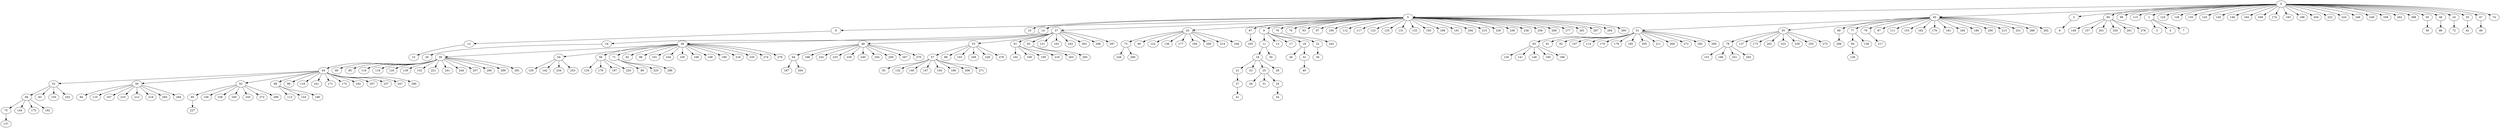 digraph arbol {0 -> 5[Label=1];
0 -> 45[Label=1];
0 -> 2[Label=8];
0 -> 60[Label=1];
0 -> 96[Label=1];
0 -> 115[Label=1];
0 -> 1[Label=8];
0 -> 124[Label=1];
0 -> 128[Label=1];
0 -> 135[Label=1];
0 -> 143[Label=1];
0 -> 145[Label=1];
0 -> 146[Label=1];
0 -> 164[Label=1];
0 -> 168[Label=1];
0 -> 174[Label=1];
0 -> 193[Label=1];
0 -> 196[Label=1];
0 -> 204[Label=1];
0 -> 222[Label=1];
0 -> 224[Label=1];
0 -> 246[Label=1];
0 -> 249[Label=1];
0 -> 258[Label=1];
0 -> 262[Label=1];
0 -> 298[Label=1];
1 -> 3[Label=5];
1 -> 4[Label=4];
1 -> 7[Label=1];
5 -> 8[Label=5];
5 -> 10[Label=6];
5 -> 14[Label=3];
5 -> 37[Label=1];
5 -> 43[Label=1];
5 -> 67[Label=1];
5 -> 9[Label=2];
5 -> 70[Label=1];
5 -> 76[Label=1];
0 -> 50[Label=2];
5 -> 93[Label=1];
5 -> 97[Label=1];
5 -> 100[Label=1];
0 -> 46[Label=2];
5 -> 112[Label=1];
2 -> 6[Label=1];
5 -> 117[Label=1];
0 -> 24[Label=2];
5 -> 123[Label=1];
5 -> 125[Label=1];
5 -> 131[Label=1];
5 -> 133[Label=1];
5 -> 183[Label=1];
5 -> 189[Label=1];
5 -> 191[Label=1];
5 -> 206[Label=1];
5 -> 215[Label=1];
5 -> 230[Label=1];
5 -> 236[Label=1];
5 -> 238[Label=1];
5 -> 256[Label=1];
5 -> 268[Label=1];
5 -> 277[Label=1];
5 -> 281[Label=1];
5 -> 287[Label=1];
5 -> 294[Label=1];
5 -> 295[Label=1];
8 -> 12[Label=2];
9 -> 11[Label=1];
9 -> 13[Label=3];
9 -> 17[Label=3];
9 -> 18[Label=1];
9 -> 22[Label=1];
11 -> 19[Label=1];
11 -> 30[Label=1];
12 -> 15[Label=2];
14 -> 16[Label=1];
16 -> 20[Label=2];
18 -> 26[Label=2];
18 -> 32[Label=2];
19 -> 21[Label=1];
19 -> 23[Label=1];
19 -> 25[Label=1];
19 -> 28[Label=1];
21 -> 27[Label=2];
22 -> 36[Label=1];
24 -> 72[Label=1];
25 -> 29[Label=2];
25 -> 31[Label=1];
25 -> 33[Label=1];
27 -> 41[Label=1];
32 -> 40[Label=1];
33 -> 34[Label=1];
35 -> 42[Label=1];
37 -> 38[Label=1];
37 -> 48[Label=1];
37 -> 53[Label=1];
37 -> 61[Label=1];
37 -> 65[Label=1];
37 -> 121[Label=1];
37 -> 163[Label=1];
37 -> 243[Label=1];
37 -> 263[Label=1];
37 -> 296[Label=1];
37 -> 297[Label=1];
38 -> 39[Label=1];
38 -> 54[Label=1];
38 -> 58[Label=1];
38 -> 71[Label=1];
38 -> 82[Label=1];
38 -> 98[Label=1];
38 -> 101[Label=1];
38 -> 104[Label=1];
38 -> 105[Label=1];
38 -> 106[Label=1];
38 -> 108[Label=1];
38 -> 190[Label=1];
38 -> 218[Label=1];
38 -> 235[Label=1];
38 -> 274[Label=1];
38 -> 279[Label=1];
39 -> 44[Label=1];
39 -> 80[Label=1];
39 -> 85[Label=1];
39 -> 116[Label=1];
39 -> 118[Label=1];
39 -> 120[Label=1];
39 -> 139[Label=1];
39 -> 152[Label=1];
39 -> 221[Label=1];
39 -> 241[Label=1];
39 -> 244[Label=1];
39 -> 257[Label=1];
39 -> 260[Label=1];
39 -> 289[Label=1];
39 -> 291[Label=1];
43 -> 73[Label=1];
43 -> 90[Label=1];
43 -> 122[Label=1];
43 -> 136[Label=1];
43 -> 177[Label=1];
43 -> 194[Label=1];
43 -> 209[Label=1];
43 -> 214[Label=1];
43 -> 248[Label=1];
44 -> 52[Label=1];
44 -> 56[Label=1];
44 -> 62[Label=1];
44 -> 68[Label=1];
44 -> 99[Label=1];
44 -> 119[Label=1];
44 -> 161[Label=1];
44 -> 171[Label=1];
44 -> 172[Label=1];
44 -> 182[Label=1];
44 -> 207[Label=1];
44 -> 237[Label=1];
44 -> 247[Label=1];
44 -> 290[Label=1];
45 -> 51[Label=1];
45 -> 55[Label=1];
45 -> 69[Label=1];
45 -> 77[Label=1];
45 -> 79[Label=1];
45 -> 87[Label=1];
45 -> 111[Label=1];
45 -> 153[Label=1];
45 -> 162[Label=1];
45 -> 176[Label=1];
0 -> 35[Label=2];
45 -> 181[Label=1];
45 -> 184[Label=1];
0 -> 47[Label=2];
45 -> 186[Label=1];
45 -> 200[Label=1];
0 -> 74[Label=2];
45 -> 213[Label=1];
45 -> 231[Label=1];
45 -> 288[Label=1];
45 -> 292[Label=1];
46 -> 86[Label=1];
47 -> 49[Label=1];
48 -> 64[Label=1];
48 -> 198[Label=1];
48 -> 232[Label=1];
48 -> 233[Label=1];
48 -> 239[Label=1];
48 -> 240[Label=1];
48 -> 254[Label=1];
48 -> 259[Label=1];
48 -> 267[Label=1];
48 -> 270[Label=1];
50 -> 59[Label=1];
51 -> 63[Label=1];
51 -> 91[Label=1];
51 -> 92[Label=1];
51 -> 107[Label=1];
51 -> 114[Label=1];
51 -> 170[Label=1];
51 -> 179[Label=1];
51 -> 185[Label=1];
51 -> 205[Label=1];
51 -> 211[Label=1];
51 -> 269[Label=1];
51 -> 272[Label=1];
51 -> 282[Label=1];
51 -> 285[Label=1];
52 -> 66[Label=1];
52 -> 83[Label=1];
52 -> 155[Label=1];
52 -> 252[Label=1];
53 -> 57[Label=1];
53 -> 88[Label=1];
53 -> 103[Label=1];
53 -> 169[Label=1];
53 -> 228[Label=1];
53 -> 276[Label=1];
54 -> 129[Label=1];
54 -> 142[Label=1];
54 -> 234[Label=1];
54 -> 253[Label=1];
55 -> 78[Label=1];
55 -> 127[Label=1];
55 -> 173[Label=1];
55 -> 202[Label=1];
55 -> 223[Label=1];
55 -> 229[Label=1];
55 -> 255[Label=1];
55 -> 275[Label=1];
56 -> 84[Label=1];
56 -> 110[Label=1];
56 -> 167[Label=1];
56 -> 210[Label=1];
56 -> 212[Label=1];
56 -> 219[Label=1];
56 -> 283[Label=1];
56 -> 284[Label=1];
57 -> 81[Label=1];
57 -> 132[Label=1];
57 -> 140[Label=1];
57 -> 147[Label=1];
57 -> 150[Label=1];
57 -> 166[Label=1];
57 -> 208[Label=1];
57 -> 271[Label=1];
58 -> 134[Label=1];
58 -> 178[Label=1];
58 -> 197[Label=1];
58 -> 220[Label=1];
60 -> 149[Label=1];
60 -> 157[Label=1];
60 -> 201[Label=1];
60 -> 250[Label=1];
60 -> 261[Label=1];
60 -> 278[Label=1];
61 -> 102[Label=1];
61 -> 109[Label=1];
61 -> 159[Label=1];
61 -> 216[Label=1];
62 -> 95[Label=1];
62 -> 156[Label=1];
62 -> 158[Label=1];
62 -> 160[Label=1];
62 -> 245[Label=1];
62 -> 273[Label=1];
62 -> 299[Label=1];
63 -> 130[Label=1];
63 -> 141[Label=1];
63 -> 148[Label=1];
63 -> 195[Label=1];
63 -> 199[Label=1];
64 -> 187[Label=1];
64 -> 264[Label=1];
65 -> 203[Label=1];
65 -> 265[Label=1];
66 -> 75[Label=1];
66 -> 144[Label=1];
66 -> 175[Label=1];
66 -> 192[Label=1];
67 -> 165[Label=1];
68 -> 113[Label=1];
68 -> 154[Label=1];
68 -> 180[Label=1];
69 -> 266[Label=1];
70 -> 242[Label=1];
71 -> 89[Label=1];
71 -> 225[Label=1];
71 -> 286[Label=1];
73 -> 226[Label=1];
73 -> 280[Label=1];
75 -> 137[Label=1];
77 -> 94[Label=1];
77 -> 138[Label=1];
78 -> 151[Label=1];
78 -> 188[Label=1];
78 -> 251[Label=1];
78 -> 293[Label=1];
79 -> 217[Label=1];
94 -> 126[Label=1];
95 -> 227[Label=1];
}